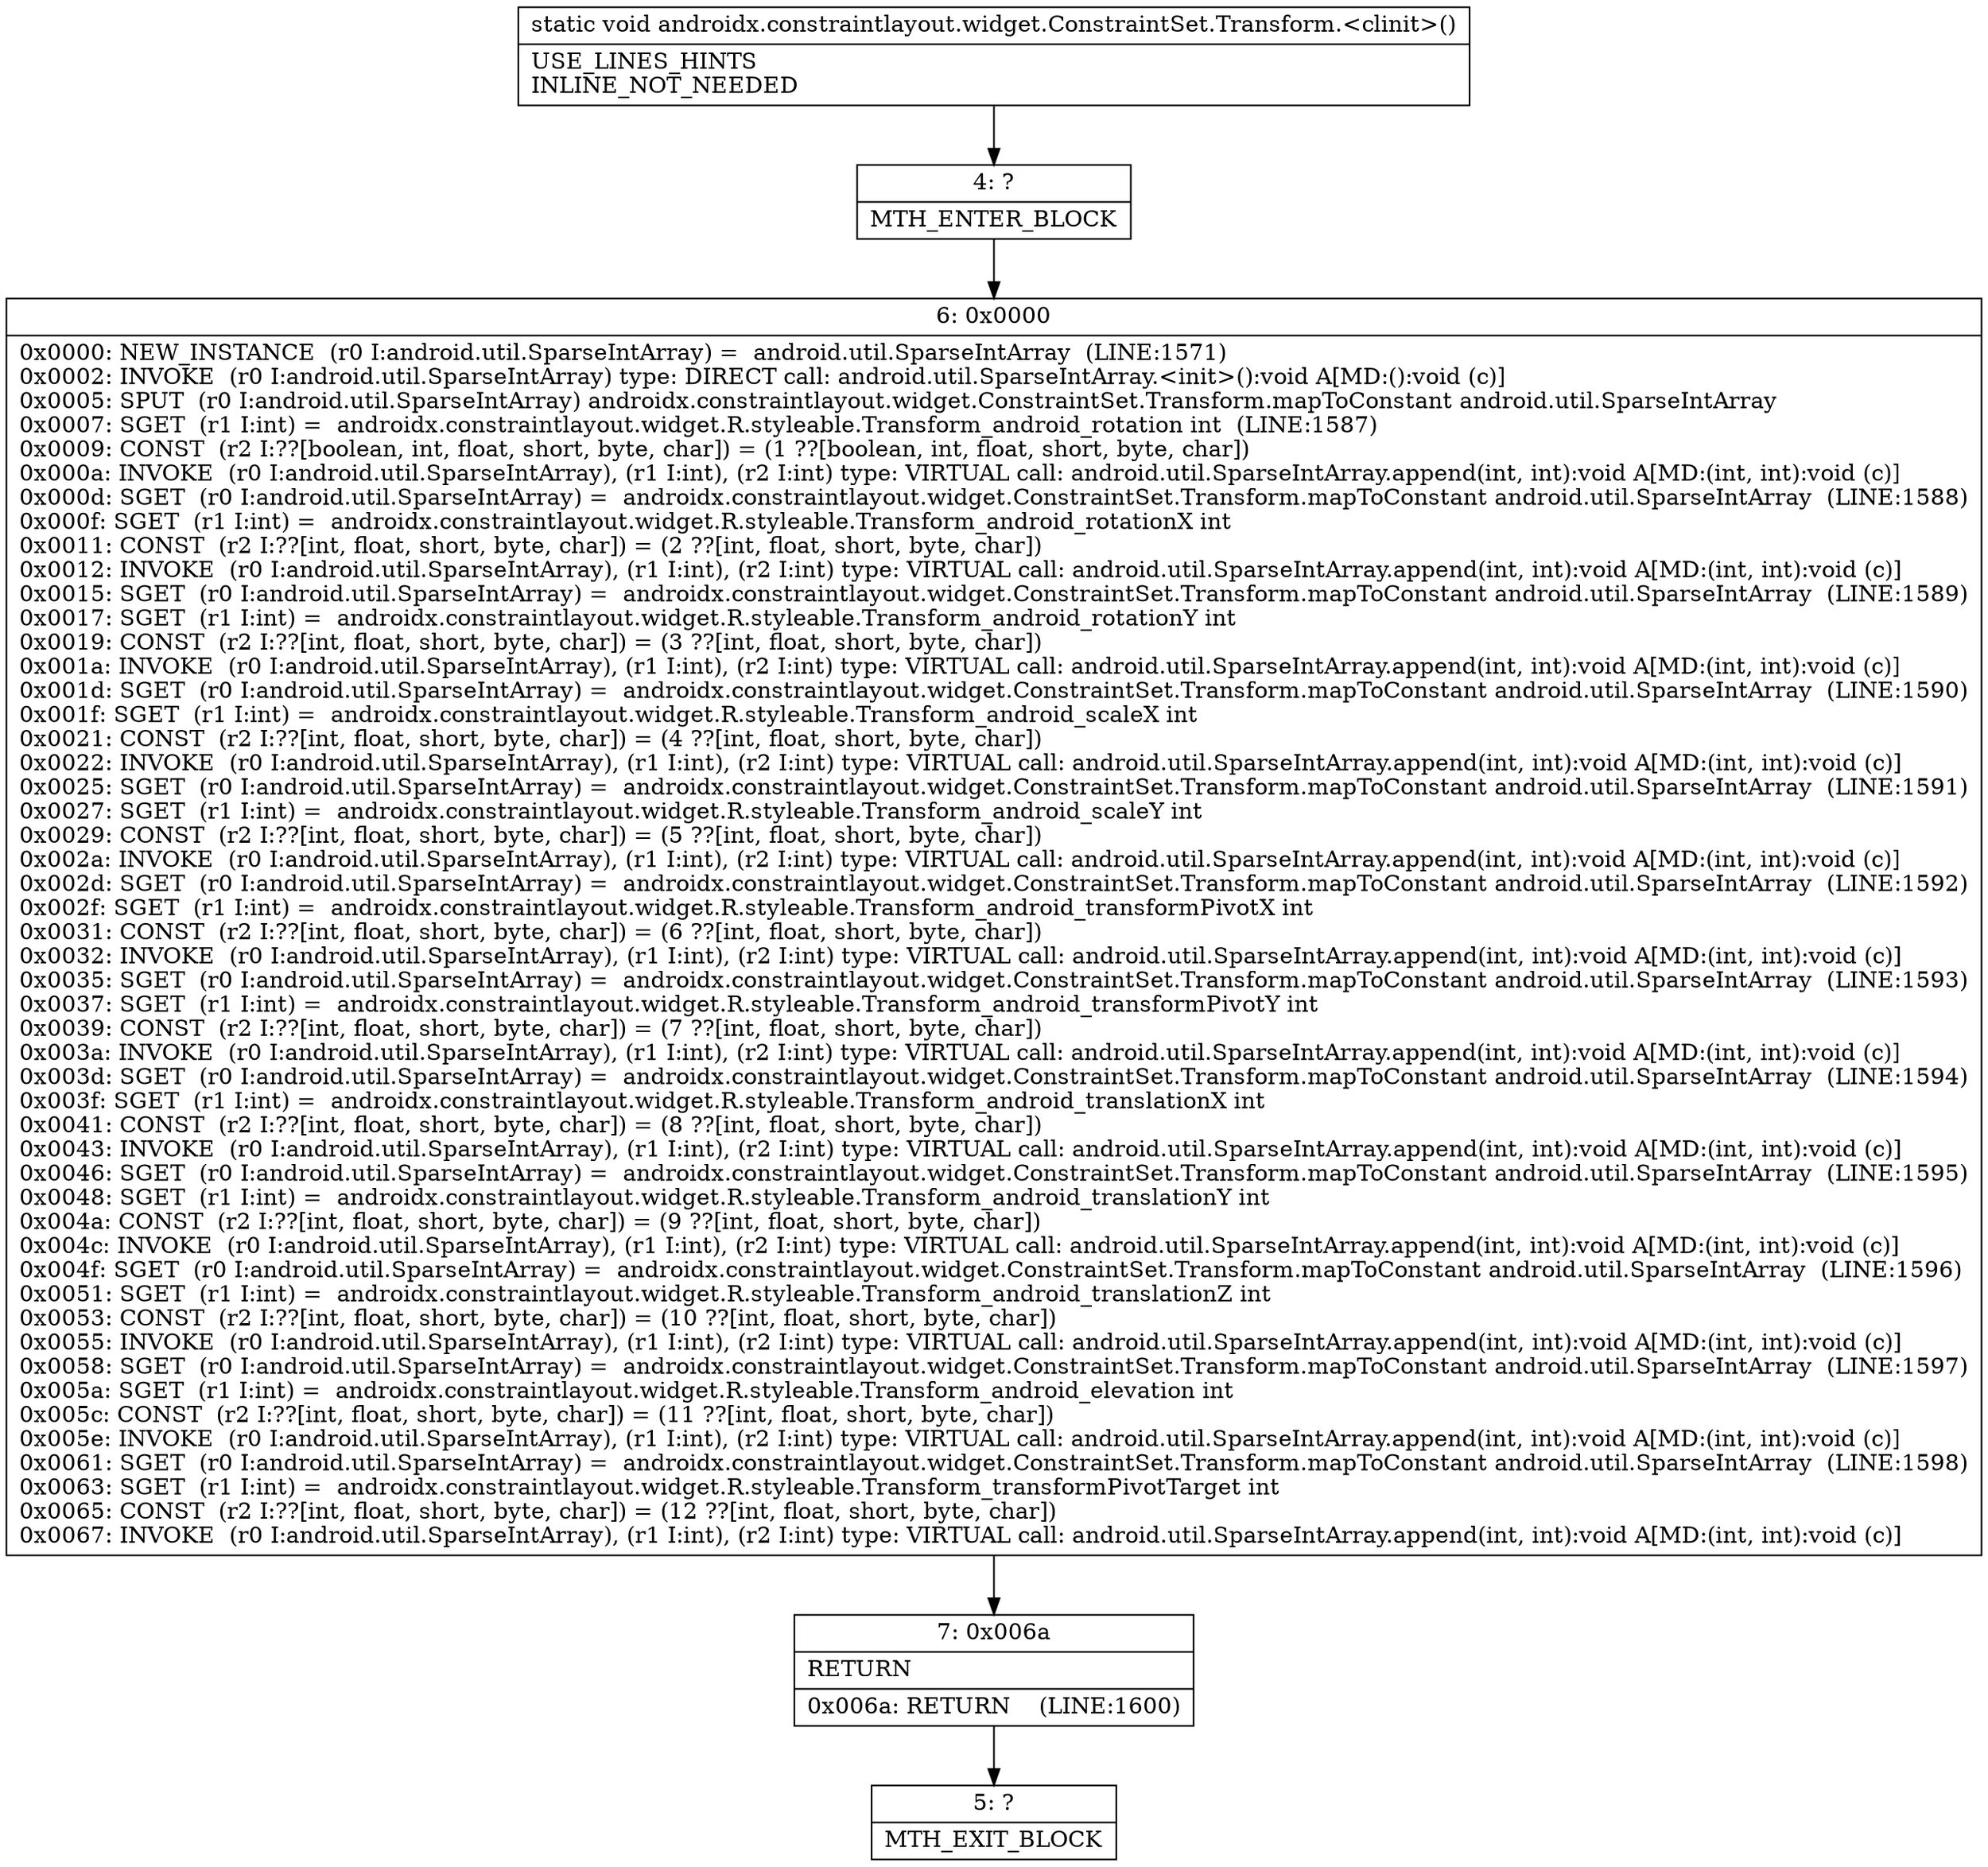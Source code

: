digraph "CFG forandroidx.constraintlayout.widget.ConstraintSet.Transform.\<clinit\>()V" {
Node_4 [shape=record,label="{4\:\ ?|MTH_ENTER_BLOCK\l}"];
Node_6 [shape=record,label="{6\:\ 0x0000|0x0000: NEW_INSTANCE  (r0 I:android.util.SparseIntArray) =  android.util.SparseIntArray  (LINE:1571)\l0x0002: INVOKE  (r0 I:android.util.SparseIntArray) type: DIRECT call: android.util.SparseIntArray.\<init\>():void A[MD:():void (c)]\l0x0005: SPUT  (r0 I:android.util.SparseIntArray) androidx.constraintlayout.widget.ConstraintSet.Transform.mapToConstant android.util.SparseIntArray \l0x0007: SGET  (r1 I:int) =  androidx.constraintlayout.widget.R.styleable.Transform_android_rotation int  (LINE:1587)\l0x0009: CONST  (r2 I:??[boolean, int, float, short, byte, char]) = (1 ??[boolean, int, float, short, byte, char]) \l0x000a: INVOKE  (r0 I:android.util.SparseIntArray), (r1 I:int), (r2 I:int) type: VIRTUAL call: android.util.SparseIntArray.append(int, int):void A[MD:(int, int):void (c)]\l0x000d: SGET  (r0 I:android.util.SparseIntArray) =  androidx.constraintlayout.widget.ConstraintSet.Transform.mapToConstant android.util.SparseIntArray  (LINE:1588)\l0x000f: SGET  (r1 I:int) =  androidx.constraintlayout.widget.R.styleable.Transform_android_rotationX int \l0x0011: CONST  (r2 I:??[int, float, short, byte, char]) = (2 ??[int, float, short, byte, char]) \l0x0012: INVOKE  (r0 I:android.util.SparseIntArray), (r1 I:int), (r2 I:int) type: VIRTUAL call: android.util.SparseIntArray.append(int, int):void A[MD:(int, int):void (c)]\l0x0015: SGET  (r0 I:android.util.SparseIntArray) =  androidx.constraintlayout.widget.ConstraintSet.Transform.mapToConstant android.util.SparseIntArray  (LINE:1589)\l0x0017: SGET  (r1 I:int) =  androidx.constraintlayout.widget.R.styleable.Transform_android_rotationY int \l0x0019: CONST  (r2 I:??[int, float, short, byte, char]) = (3 ??[int, float, short, byte, char]) \l0x001a: INVOKE  (r0 I:android.util.SparseIntArray), (r1 I:int), (r2 I:int) type: VIRTUAL call: android.util.SparseIntArray.append(int, int):void A[MD:(int, int):void (c)]\l0x001d: SGET  (r0 I:android.util.SparseIntArray) =  androidx.constraintlayout.widget.ConstraintSet.Transform.mapToConstant android.util.SparseIntArray  (LINE:1590)\l0x001f: SGET  (r1 I:int) =  androidx.constraintlayout.widget.R.styleable.Transform_android_scaleX int \l0x0021: CONST  (r2 I:??[int, float, short, byte, char]) = (4 ??[int, float, short, byte, char]) \l0x0022: INVOKE  (r0 I:android.util.SparseIntArray), (r1 I:int), (r2 I:int) type: VIRTUAL call: android.util.SparseIntArray.append(int, int):void A[MD:(int, int):void (c)]\l0x0025: SGET  (r0 I:android.util.SparseIntArray) =  androidx.constraintlayout.widget.ConstraintSet.Transform.mapToConstant android.util.SparseIntArray  (LINE:1591)\l0x0027: SGET  (r1 I:int) =  androidx.constraintlayout.widget.R.styleable.Transform_android_scaleY int \l0x0029: CONST  (r2 I:??[int, float, short, byte, char]) = (5 ??[int, float, short, byte, char]) \l0x002a: INVOKE  (r0 I:android.util.SparseIntArray), (r1 I:int), (r2 I:int) type: VIRTUAL call: android.util.SparseIntArray.append(int, int):void A[MD:(int, int):void (c)]\l0x002d: SGET  (r0 I:android.util.SparseIntArray) =  androidx.constraintlayout.widget.ConstraintSet.Transform.mapToConstant android.util.SparseIntArray  (LINE:1592)\l0x002f: SGET  (r1 I:int) =  androidx.constraintlayout.widget.R.styleable.Transform_android_transformPivotX int \l0x0031: CONST  (r2 I:??[int, float, short, byte, char]) = (6 ??[int, float, short, byte, char]) \l0x0032: INVOKE  (r0 I:android.util.SparseIntArray), (r1 I:int), (r2 I:int) type: VIRTUAL call: android.util.SparseIntArray.append(int, int):void A[MD:(int, int):void (c)]\l0x0035: SGET  (r0 I:android.util.SparseIntArray) =  androidx.constraintlayout.widget.ConstraintSet.Transform.mapToConstant android.util.SparseIntArray  (LINE:1593)\l0x0037: SGET  (r1 I:int) =  androidx.constraintlayout.widget.R.styleable.Transform_android_transformPivotY int \l0x0039: CONST  (r2 I:??[int, float, short, byte, char]) = (7 ??[int, float, short, byte, char]) \l0x003a: INVOKE  (r0 I:android.util.SparseIntArray), (r1 I:int), (r2 I:int) type: VIRTUAL call: android.util.SparseIntArray.append(int, int):void A[MD:(int, int):void (c)]\l0x003d: SGET  (r0 I:android.util.SparseIntArray) =  androidx.constraintlayout.widget.ConstraintSet.Transform.mapToConstant android.util.SparseIntArray  (LINE:1594)\l0x003f: SGET  (r1 I:int) =  androidx.constraintlayout.widget.R.styleable.Transform_android_translationX int \l0x0041: CONST  (r2 I:??[int, float, short, byte, char]) = (8 ??[int, float, short, byte, char]) \l0x0043: INVOKE  (r0 I:android.util.SparseIntArray), (r1 I:int), (r2 I:int) type: VIRTUAL call: android.util.SparseIntArray.append(int, int):void A[MD:(int, int):void (c)]\l0x0046: SGET  (r0 I:android.util.SparseIntArray) =  androidx.constraintlayout.widget.ConstraintSet.Transform.mapToConstant android.util.SparseIntArray  (LINE:1595)\l0x0048: SGET  (r1 I:int) =  androidx.constraintlayout.widget.R.styleable.Transform_android_translationY int \l0x004a: CONST  (r2 I:??[int, float, short, byte, char]) = (9 ??[int, float, short, byte, char]) \l0x004c: INVOKE  (r0 I:android.util.SparseIntArray), (r1 I:int), (r2 I:int) type: VIRTUAL call: android.util.SparseIntArray.append(int, int):void A[MD:(int, int):void (c)]\l0x004f: SGET  (r0 I:android.util.SparseIntArray) =  androidx.constraintlayout.widget.ConstraintSet.Transform.mapToConstant android.util.SparseIntArray  (LINE:1596)\l0x0051: SGET  (r1 I:int) =  androidx.constraintlayout.widget.R.styleable.Transform_android_translationZ int \l0x0053: CONST  (r2 I:??[int, float, short, byte, char]) = (10 ??[int, float, short, byte, char]) \l0x0055: INVOKE  (r0 I:android.util.SparseIntArray), (r1 I:int), (r2 I:int) type: VIRTUAL call: android.util.SparseIntArray.append(int, int):void A[MD:(int, int):void (c)]\l0x0058: SGET  (r0 I:android.util.SparseIntArray) =  androidx.constraintlayout.widget.ConstraintSet.Transform.mapToConstant android.util.SparseIntArray  (LINE:1597)\l0x005a: SGET  (r1 I:int) =  androidx.constraintlayout.widget.R.styleable.Transform_android_elevation int \l0x005c: CONST  (r2 I:??[int, float, short, byte, char]) = (11 ??[int, float, short, byte, char]) \l0x005e: INVOKE  (r0 I:android.util.SparseIntArray), (r1 I:int), (r2 I:int) type: VIRTUAL call: android.util.SparseIntArray.append(int, int):void A[MD:(int, int):void (c)]\l0x0061: SGET  (r0 I:android.util.SparseIntArray) =  androidx.constraintlayout.widget.ConstraintSet.Transform.mapToConstant android.util.SparseIntArray  (LINE:1598)\l0x0063: SGET  (r1 I:int) =  androidx.constraintlayout.widget.R.styleable.Transform_transformPivotTarget int \l0x0065: CONST  (r2 I:??[int, float, short, byte, char]) = (12 ??[int, float, short, byte, char]) \l0x0067: INVOKE  (r0 I:android.util.SparseIntArray), (r1 I:int), (r2 I:int) type: VIRTUAL call: android.util.SparseIntArray.append(int, int):void A[MD:(int, int):void (c)]\l}"];
Node_7 [shape=record,label="{7\:\ 0x006a|RETURN\l|0x006a: RETURN    (LINE:1600)\l}"];
Node_5 [shape=record,label="{5\:\ ?|MTH_EXIT_BLOCK\l}"];
MethodNode[shape=record,label="{static void androidx.constraintlayout.widget.ConstraintSet.Transform.\<clinit\>()  | USE_LINES_HINTS\lINLINE_NOT_NEEDED\l}"];
MethodNode -> Node_4;Node_4 -> Node_6;
Node_6 -> Node_7;
Node_7 -> Node_5;
}

